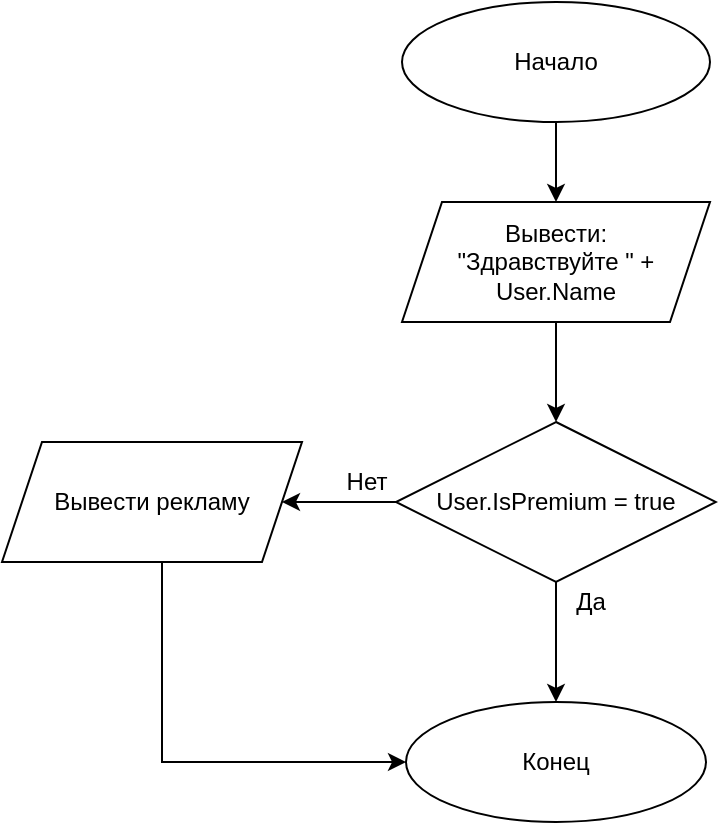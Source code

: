 <mxfile version="20.2.3" type="device"><diagram id="FUqw8lPHDqPyf0Uhf6UG" name="Страница 1"><mxGraphModel dx="1057" dy="589" grid="1" gridSize="10" guides="1" tooltips="1" connect="1" arrows="1" fold="1" page="1" pageScale="1" pageWidth="827" pageHeight="1169" math="0" shadow="0"><root><mxCell id="0"/><mxCell id="1" parent="0"/><mxCell id="3dmWs_OUOSppeZqn2J_R-6" style="edgeStyle=orthogonalEdgeStyle;rounded=0;orthogonalLoop=1;jettySize=auto;html=1;entryX=0.5;entryY=0;entryDx=0;entryDy=0;" edge="1" parent="1" source="3dmWs_OUOSppeZqn2J_R-1" target="3dmWs_OUOSppeZqn2J_R-2"><mxGeometry relative="1" as="geometry"/></mxCell><mxCell id="3dmWs_OUOSppeZqn2J_R-1" value="Начало" style="ellipse;whiteSpace=wrap;html=1;" vertex="1" parent="1"><mxGeometry x="320" y="130" width="154" height="60" as="geometry"/></mxCell><mxCell id="3dmWs_OUOSppeZqn2J_R-7" style="edgeStyle=orthogonalEdgeStyle;rounded=0;orthogonalLoop=1;jettySize=auto;html=1;entryX=0.5;entryY=0;entryDx=0;entryDy=0;" edge="1" parent="1" source="3dmWs_OUOSppeZqn2J_R-2" target="3dmWs_OUOSppeZqn2J_R-3"><mxGeometry relative="1" as="geometry"/></mxCell><mxCell id="3dmWs_OUOSppeZqn2J_R-2" value="Вывести:&lt;br&gt;&quot;Здравствуйте &quot; +&lt;br&gt;User.Name" style="shape=parallelogram;perimeter=parallelogramPerimeter;whiteSpace=wrap;html=1;fixedSize=1;" vertex="1" parent="1"><mxGeometry x="320" y="230" width="154" height="60" as="geometry"/></mxCell><mxCell id="3dmWs_OUOSppeZqn2J_R-8" style="edgeStyle=orthogonalEdgeStyle;rounded=0;orthogonalLoop=1;jettySize=auto;html=1;entryX=1;entryY=0.5;entryDx=0;entryDy=0;" edge="1" parent="1" source="3dmWs_OUOSppeZqn2J_R-3" target="3dmWs_OUOSppeZqn2J_R-5"><mxGeometry relative="1" as="geometry"/></mxCell><mxCell id="3dmWs_OUOSppeZqn2J_R-9" style="edgeStyle=orthogonalEdgeStyle;rounded=0;orthogonalLoop=1;jettySize=auto;html=1;entryX=0.5;entryY=0;entryDx=0;entryDy=0;" edge="1" parent="1" source="3dmWs_OUOSppeZqn2J_R-3" target="3dmWs_OUOSppeZqn2J_R-4"><mxGeometry relative="1" as="geometry"/></mxCell><mxCell id="3dmWs_OUOSppeZqn2J_R-3" value="User.IsPremium = true" style="rhombus;whiteSpace=wrap;html=1;" vertex="1" parent="1"><mxGeometry x="317" y="340" width="160" height="80" as="geometry"/></mxCell><mxCell id="3dmWs_OUOSppeZqn2J_R-4" value="Конец" style="ellipse;whiteSpace=wrap;html=1;" vertex="1" parent="1"><mxGeometry x="322" y="480" width="150" height="60" as="geometry"/></mxCell><mxCell id="3dmWs_OUOSppeZqn2J_R-10" style="edgeStyle=orthogonalEdgeStyle;rounded=0;orthogonalLoop=1;jettySize=auto;html=1;entryX=0;entryY=0.5;entryDx=0;entryDy=0;" edge="1" parent="1" source="3dmWs_OUOSppeZqn2J_R-5" target="3dmWs_OUOSppeZqn2J_R-4"><mxGeometry relative="1" as="geometry"><Array as="points"><mxPoint x="200" y="510"/></Array></mxGeometry></mxCell><mxCell id="3dmWs_OUOSppeZqn2J_R-5" value="Вывести рекламу" style="shape=parallelogram;perimeter=parallelogramPerimeter;whiteSpace=wrap;html=1;fixedSize=1;" vertex="1" parent="1"><mxGeometry x="120" y="350" width="150" height="60" as="geometry"/></mxCell><mxCell id="3dmWs_OUOSppeZqn2J_R-11" value="Нет" style="text;html=1;resizable=0;autosize=1;align=center;verticalAlign=middle;points=[];fillColor=none;strokeColor=none;rounded=0;" vertex="1" parent="1"><mxGeometry x="282" y="355" width="40" height="30" as="geometry"/></mxCell><mxCell id="3dmWs_OUOSppeZqn2J_R-12" value="Да" style="text;html=1;resizable=0;autosize=1;align=center;verticalAlign=middle;points=[];fillColor=none;strokeColor=none;rounded=0;" vertex="1" parent="1"><mxGeometry x="394" y="415" width="40" height="30" as="geometry"/></mxCell></root></mxGraphModel></diagram></mxfile>